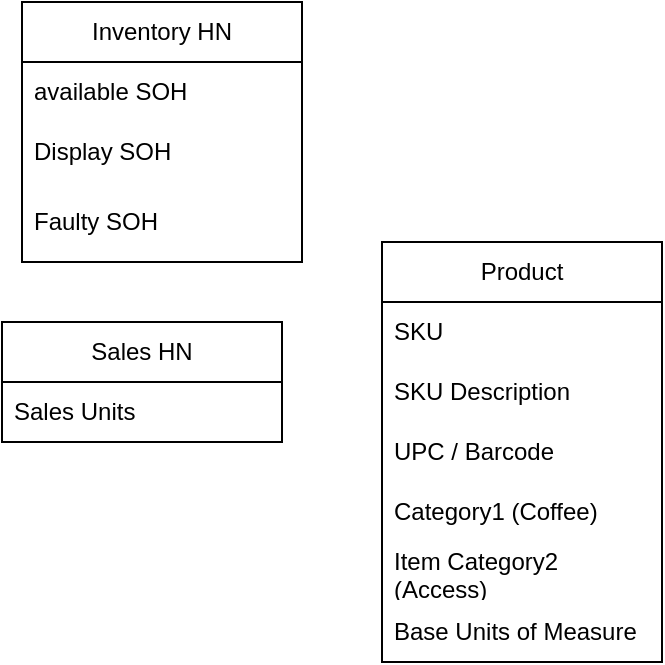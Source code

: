 <mxfile version="21.6.5" type="github">
  <diagram name="Page-1" id="cF4wm2pMIVL1QkA94cQu">
    <mxGraphModel dx="1674" dy="800" grid="1" gridSize="10" guides="1" tooltips="1" connect="1" arrows="1" fold="1" page="1" pageScale="1" pageWidth="850" pageHeight="1100" math="0" shadow="0">
      <root>
        <mxCell id="0" />
        <mxCell id="1" parent="0" />
        <mxCell id="5X5I6ebX2TFjHmfrxiP1-1" value="Inventory HN" style="swimlane;fontStyle=0;childLayout=stackLayout;horizontal=1;startSize=30;horizontalStack=0;resizeParent=1;resizeParentMax=0;resizeLast=0;collapsible=1;marginBottom=0;whiteSpace=wrap;html=1;" vertex="1" parent="1">
          <mxGeometry x="150" y="290" width="140" height="130" as="geometry" />
        </mxCell>
        <mxCell id="5X5I6ebX2TFjHmfrxiP1-2" value="available SOH" style="text;strokeColor=none;fillColor=none;align=left;verticalAlign=middle;spacingLeft=4;spacingRight=4;overflow=hidden;points=[[0,0.5],[1,0.5]];portConstraint=eastwest;rotatable=0;whiteSpace=wrap;html=1;" vertex="1" parent="5X5I6ebX2TFjHmfrxiP1-1">
          <mxGeometry y="30" width="140" height="30" as="geometry" />
        </mxCell>
        <mxCell id="5X5I6ebX2TFjHmfrxiP1-3" value="Display SOH" style="text;strokeColor=none;fillColor=none;align=left;verticalAlign=middle;spacingLeft=4;spacingRight=4;overflow=hidden;points=[[0,0.5],[1,0.5]];portConstraint=eastwest;rotatable=0;whiteSpace=wrap;html=1;" vertex="1" parent="5X5I6ebX2TFjHmfrxiP1-1">
          <mxGeometry y="60" width="140" height="30" as="geometry" />
        </mxCell>
        <mxCell id="5X5I6ebX2TFjHmfrxiP1-4" value="Faulty SOH" style="text;strokeColor=none;fillColor=none;align=left;verticalAlign=middle;spacingLeft=4;spacingRight=4;overflow=hidden;points=[[0,0.5],[1,0.5]];portConstraint=eastwest;rotatable=0;whiteSpace=wrap;html=1;" vertex="1" parent="5X5I6ebX2TFjHmfrxiP1-1">
          <mxGeometry y="90" width="140" height="40" as="geometry" />
        </mxCell>
        <mxCell id="5X5I6ebX2TFjHmfrxiP1-6" value="Sales HN" style="swimlane;fontStyle=0;childLayout=stackLayout;horizontal=1;startSize=30;horizontalStack=0;resizeParent=1;resizeParentMax=0;resizeLast=0;collapsible=1;marginBottom=0;whiteSpace=wrap;html=1;" vertex="1" parent="1">
          <mxGeometry x="140" y="450" width="140" height="60" as="geometry" />
        </mxCell>
        <mxCell id="5X5I6ebX2TFjHmfrxiP1-7" value="Sales Units" style="text;strokeColor=none;fillColor=none;align=left;verticalAlign=middle;spacingLeft=4;spacingRight=4;overflow=hidden;points=[[0,0.5],[1,0.5]];portConstraint=eastwest;rotatable=0;whiteSpace=wrap;html=1;" vertex="1" parent="5X5I6ebX2TFjHmfrxiP1-6">
          <mxGeometry y="30" width="140" height="30" as="geometry" />
        </mxCell>
        <mxCell id="5X5I6ebX2TFjHmfrxiP1-10" value="Product" style="swimlane;fontStyle=0;childLayout=stackLayout;horizontal=1;startSize=30;horizontalStack=0;resizeParent=1;resizeParentMax=0;resizeLast=0;collapsible=1;marginBottom=0;whiteSpace=wrap;html=1;" vertex="1" parent="1">
          <mxGeometry x="330" y="410" width="140" height="210" as="geometry" />
        </mxCell>
        <mxCell id="5X5I6ebX2TFjHmfrxiP1-11" value="SKU&lt;span style=&quot;white-space: pre;&quot;&gt;&#x9;&lt;/span&gt;&lt;br&gt;" style="text;strokeColor=none;fillColor=none;align=left;verticalAlign=middle;spacingLeft=4;spacingRight=4;overflow=hidden;points=[[0,0.5],[1,0.5]];portConstraint=eastwest;rotatable=0;whiteSpace=wrap;html=1;" vertex="1" parent="5X5I6ebX2TFjHmfrxiP1-10">
          <mxGeometry y="30" width="140" height="30" as="geometry" />
        </mxCell>
        <mxCell id="5X5I6ebX2TFjHmfrxiP1-14" value="SKU Description" style="text;strokeColor=none;fillColor=none;align=left;verticalAlign=middle;spacingLeft=4;spacingRight=4;overflow=hidden;points=[[0,0.5],[1,0.5]];portConstraint=eastwest;rotatable=0;whiteSpace=wrap;html=1;" vertex="1" parent="5X5I6ebX2TFjHmfrxiP1-10">
          <mxGeometry y="60" width="140" height="30" as="geometry" />
        </mxCell>
        <mxCell id="5X5I6ebX2TFjHmfrxiP1-12" value="UPC / Barcode" style="text;strokeColor=none;fillColor=none;align=left;verticalAlign=middle;spacingLeft=4;spacingRight=4;overflow=hidden;points=[[0,0.5],[1,0.5]];portConstraint=eastwest;rotatable=0;whiteSpace=wrap;html=1;" vertex="1" parent="5X5I6ebX2TFjHmfrxiP1-10">
          <mxGeometry y="90" width="140" height="30" as="geometry" />
        </mxCell>
        <mxCell id="5X5I6ebX2TFjHmfrxiP1-13" value="Category1 (Coffee)" style="text;strokeColor=none;fillColor=none;align=left;verticalAlign=middle;spacingLeft=4;spacingRight=4;overflow=hidden;points=[[0,0.5],[1,0.5]];portConstraint=eastwest;rotatable=0;whiteSpace=wrap;html=1;" vertex="1" parent="5X5I6ebX2TFjHmfrxiP1-10">
          <mxGeometry y="120" width="140" height="30" as="geometry" />
        </mxCell>
        <mxCell id="5X5I6ebX2TFjHmfrxiP1-15" value="Item Category2 (Access)" style="text;strokeColor=none;fillColor=none;align=left;verticalAlign=middle;spacingLeft=4;spacingRight=4;overflow=hidden;points=[[0,0.5],[1,0.5]];portConstraint=eastwest;rotatable=0;whiteSpace=wrap;html=1;" vertex="1" parent="5X5I6ebX2TFjHmfrxiP1-10">
          <mxGeometry y="150" width="140" height="30" as="geometry" />
        </mxCell>
        <mxCell id="5X5I6ebX2TFjHmfrxiP1-16" value="Base Units of Measure" style="text;strokeColor=none;fillColor=none;align=left;verticalAlign=middle;spacingLeft=4;spacingRight=4;overflow=hidden;points=[[0,0.5],[1,0.5]];portConstraint=eastwest;rotatable=0;whiteSpace=wrap;html=1;" vertex="1" parent="5X5I6ebX2TFjHmfrxiP1-10">
          <mxGeometry y="180" width="140" height="30" as="geometry" />
        </mxCell>
      </root>
    </mxGraphModel>
  </diagram>
</mxfile>
